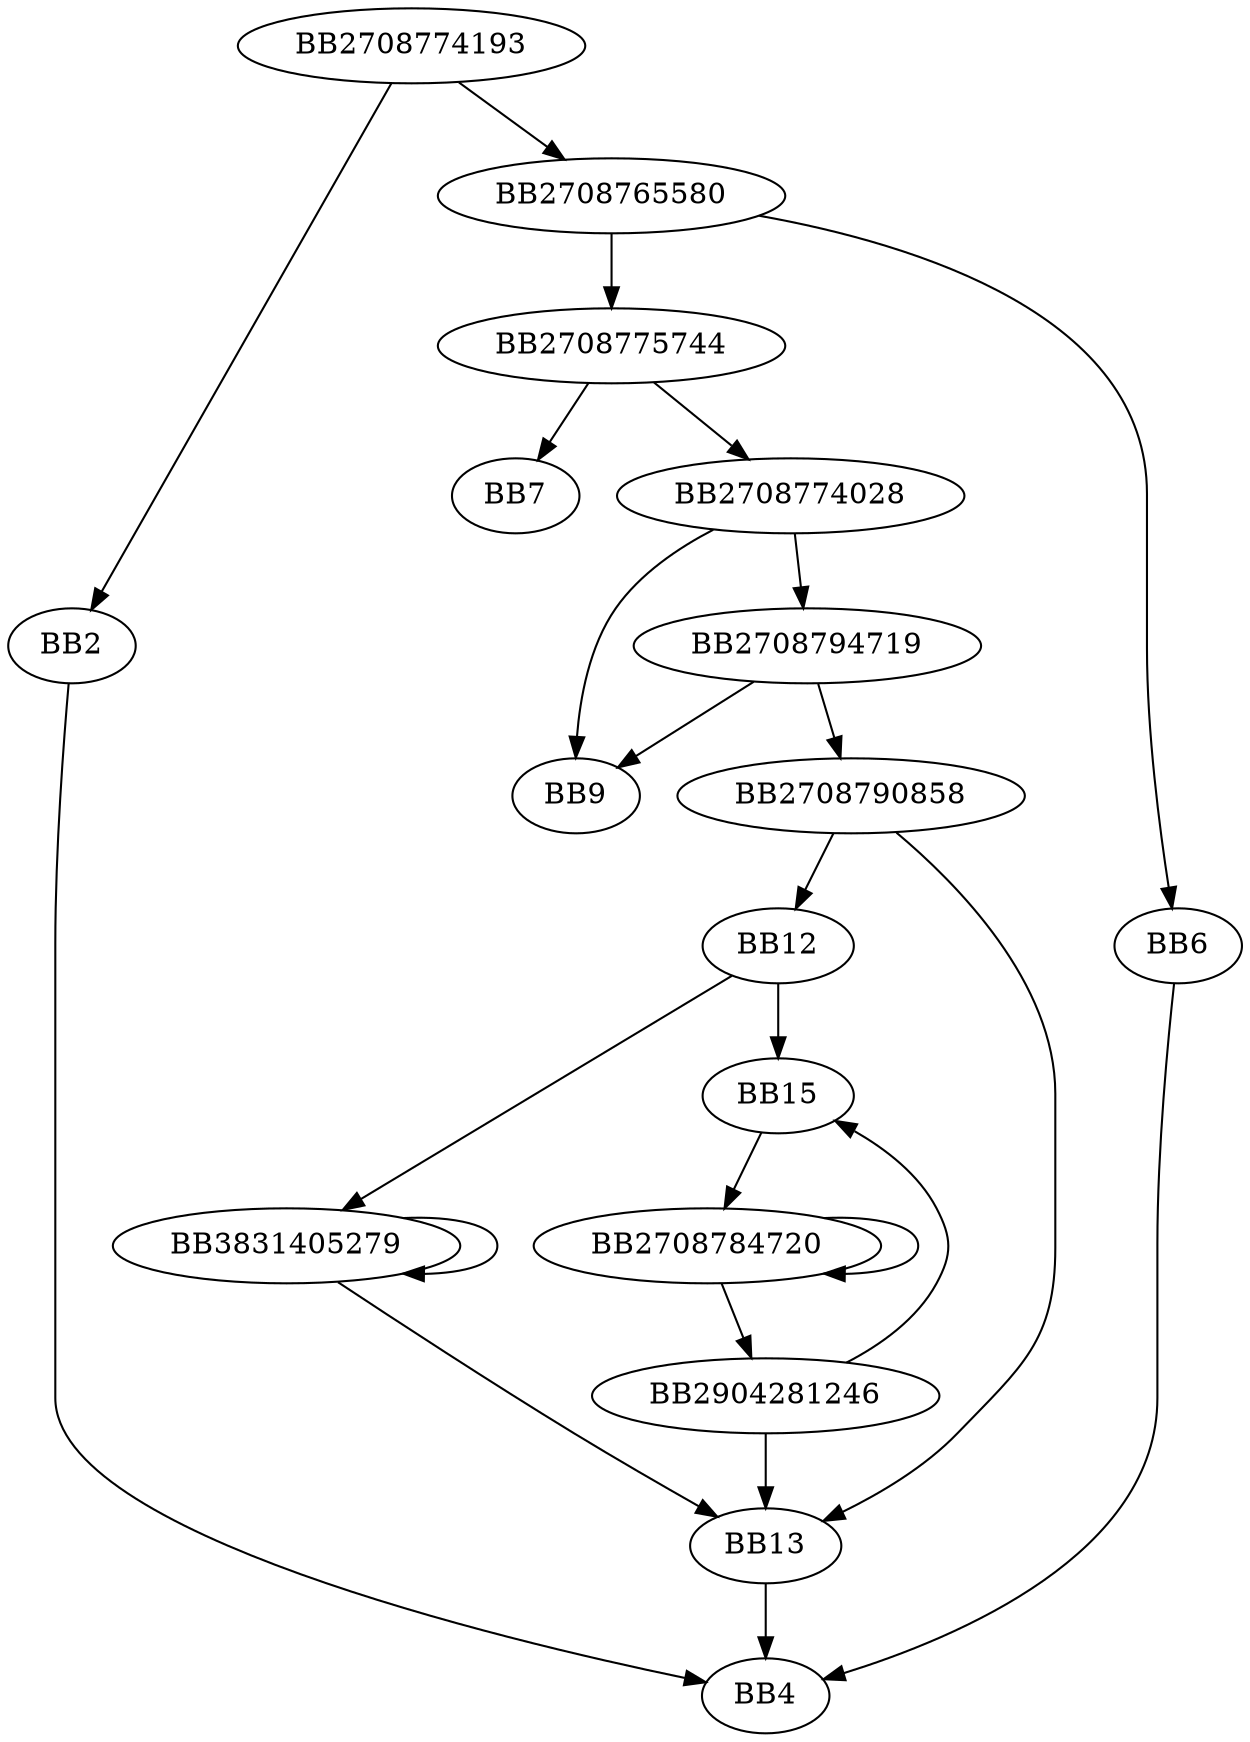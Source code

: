 digraph G{
	BB2708774193->BB2;
	BB2708774193->BB2708765580;
	BB2->BB4;
	BB2708765580->BB2708775744;
	BB2708765580->BB6;
	BB6->BB4;
	BB2708775744->BB7;
	BB2708775744->BB2708774028;
	BB2708774028->BB9;
	BB2708774028->BB2708794719;
	BB2708794719->BB9;
	BB2708794719->BB2708790858;
	BB2708790858->BB12;
	BB2708790858->BB13;
	BB12->BB3831405279;
	BB12->BB15;
	BB3831405279->BB13;
	BB3831405279->BB3831405279;
	BB15->BB2708784720;
	BB2708784720->BB2904281246;
	BB2708784720->BB2708784720;
	BB2904281246->BB13;
	BB2904281246->BB15;
	BB13->BB4;
}
